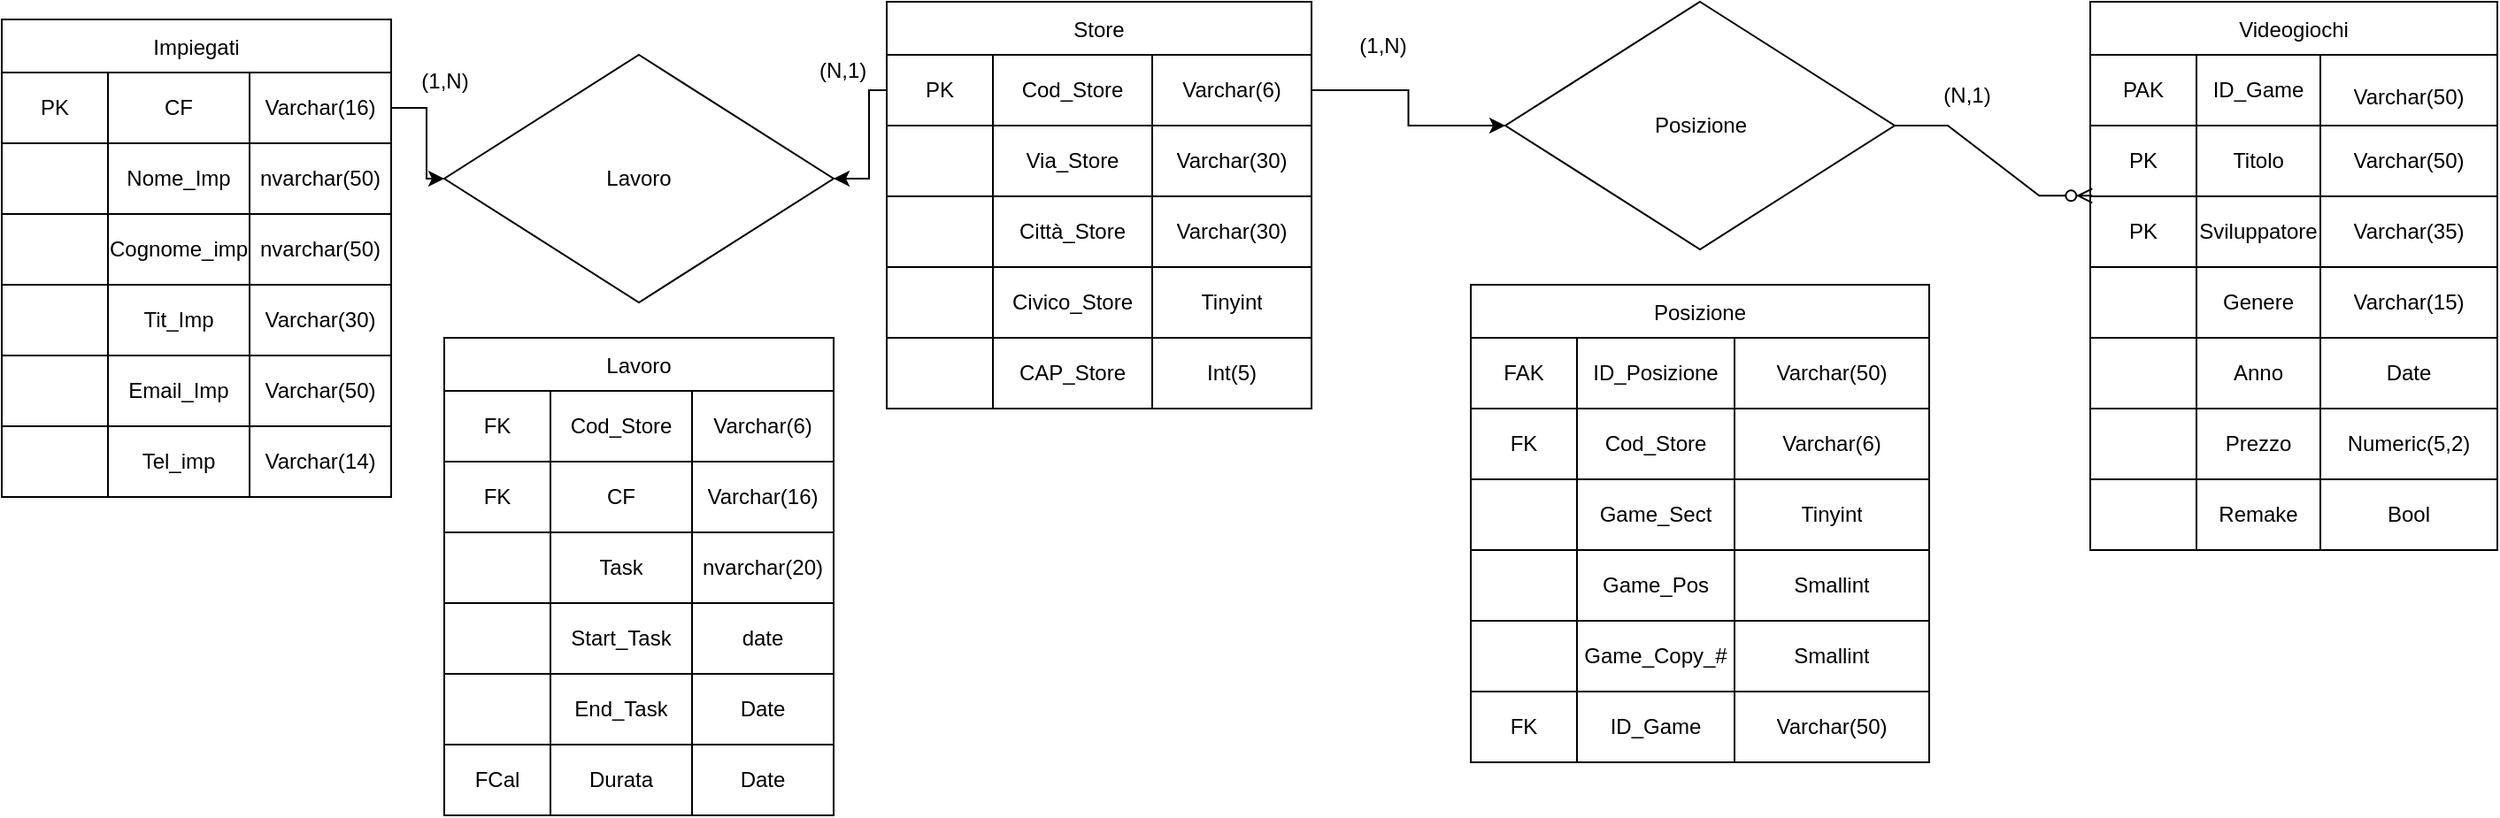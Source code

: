 <mxfile version="22.1.15" type="github">
  <diagram name="Pagina-1" id="nGJoR-emm4NqG27ub1_s">
    <mxGraphModel dx="1500" dy="769" grid="1" gridSize="10" guides="1" tooltips="1" connect="1" arrows="1" fold="1" page="1" pageScale="1" pageWidth="1600" pageHeight="900" math="0" shadow="0">
      <root>
        <mxCell id="0" />
        <mxCell id="1" parent="0" />
        <mxCell id="I-L0qxTmilZIhAA-3Auj-79" value="" style="shape=partialRectangle;html=1;whiteSpace=wrap;connectable=0;strokeColor=#000000;overflow=hidden;fillColor=none;top=0;left=0;bottom=0;right=0;pointerEvents=1;" parent="1" vertex="1">
          <mxGeometry x="260" y="250" width="60" height="40" as="geometry">
            <mxRectangle width="60" height="40" as="alternateBounds" />
          </mxGeometry>
        </mxCell>
        <mxCell id="I-L0qxTmilZIhAA-3Auj-87" value="Posizione" style="shape=table;startSize=30;container=1;collapsible=0;childLayout=tableLayout;" parent="1" vertex="1">
          <mxGeometry x="860" y="200" width="259" height="270" as="geometry" />
        </mxCell>
        <mxCell id="hQz06SnV9UCr1X_kvU_v-60" style="shape=tableRow;horizontal=0;startSize=0;swimlaneHead=0;swimlaneBody=0;strokeColor=inherit;top=0;left=0;bottom=0;right=0;collapsible=0;dropTarget=0;fillColor=none;points=[[0,0.5],[1,0.5]];portConstraint=eastwest;" vertex="1" parent="I-L0qxTmilZIhAA-3Auj-87">
          <mxGeometry y="30" width="259" height="40" as="geometry" />
        </mxCell>
        <mxCell id="hQz06SnV9UCr1X_kvU_v-61" value="FAK" style="shape=partialRectangle;html=1;whiteSpace=wrap;connectable=0;strokeColor=inherit;overflow=hidden;fillColor=none;top=0;left=0;bottom=0;right=0;pointerEvents=1;" vertex="1" parent="hQz06SnV9UCr1X_kvU_v-60">
          <mxGeometry width="60" height="40" as="geometry">
            <mxRectangle width="60" height="40" as="alternateBounds" />
          </mxGeometry>
        </mxCell>
        <mxCell id="hQz06SnV9UCr1X_kvU_v-62" value="ID_Posizione" style="shape=partialRectangle;html=1;whiteSpace=wrap;connectable=0;strokeColor=inherit;overflow=hidden;fillColor=none;top=0;left=0;bottom=0;right=0;pointerEvents=1;" vertex="1" parent="hQz06SnV9UCr1X_kvU_v-60">
          <mxGeometry x="60" width="89" height="40" as="geometry">
            <mxRectangle width="89" height="40" as="alternateBounds" />
          </mxGeometry>
        </mxCell>
        <mxCell id="hQz06SnV9UCr1X_kvU_v-63" value="Varchar(50)" style="shape=partialRectangle;html=1;whiteSpace=wrap;connectable=0;strokeColor=inherit;overflow=hidden;fillColor=none;top=0;left=0;bottom=0;right=0;pointerEvents=1;" vertex="1" parent="hQz06SnV9UCr1X_kvU_v-60">
          <mxGeometry x="149" width="110" height="40" as="geometry">
            <mxRectangle width="110" height="40" as="alternateBounds" />
          </mxGeometry>
        </mxCell>
        <mxCell id="I-L0qxTmilZIhAA-3Auj-88" value="" style="shape=tableRow;horizontal=0;startSize=0;swimlaneHead=0;swimlaneBody=0;strokeColor=inherit;top=0;left=0;bottom=0;right=0;collapsible=0;dropTarget=0;fillColor=none;points=[[0,0.5],[1,0.5]];portConstraint=eastwest;" parent="I-L0qxTmilZIhAA-3Auj-87" vertex="1">
          <mxGeometry y="70" width="259" height="40" as="geometry" />
        </mxCell>
        <mxCell id="I-L0qxTmilZIhAA-3Auj-89" value="FK" style="shape=partialRectangle;html=1;whiteSpace=wrap;connectable=0;strokeColor=inherit;overflow=hidden;fillColor=none;top=0;left=0;bottom=0;right=0;pointerEvents=1;" parent="I-L0qxTmilZIhAA-3Auj-88" vertex="1">
          <mxGeometry width="60" height="40" as="geometry">
            <mxRectangle width="60" height="40" as="alternateBounds" />
          </mxGeometry>
        </mxCell>
        <mxCell id="I-L0qxTmilZIhAA-3Auj-90" value="Cod_Store" style="shape=partialRectangle;html=1;whiteSpace=wrap;connectable=0;strokeColor=inherit;overflow=hidden;fillColor=none;top=0;left=0;bottom=0;right=0;pointerEvents=1;" parent="I-L0qxTmilZIhAA-3Auj-88" vertex="1">
          <mxGeometry x="60" width="89" height="40" as="geometry">
            <mxRectangle width="89" height="40" as="alternateBounds" />
          </mxGeometry>
        </mxCell>
        <mxCell id="I-L0qxTmilZIhAA-3Auj-91" value="Varchar(6)" style="shape=partialRectangle;html=1;whiteSpace=wrap;connectable=0;strokeColor=inherit;overflow=hidden;fillColor=none;top=0;left=0;bottom=0;right=0;pointerEvents=1;" parent="I-L0qxTmilZIhAA-3Auj-88" vertex="1">
          <mxGeometry x="149" width="110" height="40" as="geometry">
            <mxRectangle width="110" height="40" as="alternateBounds" />
          </mxGeometry>
        </mxCell>
        <mxCell id="I-L0qxTmilZIhAA-3Auj-92" value="" style="shape=tableRow;horizontal=0;startSize=0;swimlaneHead=0;swimlaneBody=0;strokeColor=inherit;top=0;left=0;bottom=0;right=0;collapsible=0;dropTarget=0;fillColor=none;points=[[0,0.5],[1,0.5]];portConstraint=eastwest;" parent="I-L0qxTmilZIhAA-3Auj-87" vertex="1">
          <mxGeometry y="110" width="259" height="40" as="geometry" />
        </mxCell>
        <mxCell id="I-L0qxTmilZIhAA-3Auj-93" value="" style="shape=partialRectangle;html=1;whiteSpace=wrap;connectable=0;strokeColor=inherit;overflow=hidden;fillColor=none;top=0;left=0;bottom=0;right=0;pointerEvents=1;" parent="I-L0qxTmilZIhAA-3Auj-92" vertex="1">
          <mxGeometry width="60" height="40" as="geometry">
            <mxRectangle width="60" height="40" as="alternateBounds" />
          </mxGeometry>
        </mxCell>
        <mxCell id="I-L0qxTmilZIhAA-3Auj-94" value="Game_Sect" style="shape=partialRectangle;html=1;whiteSpace=wrap;connectable=0;strokeColor=inherit;overflow=hidden;fillColor=none;top=0;left=0;bottom=0;right=0;pointerEvents=1;" parent="I-L0qxTmilZIhAA-3Auj-92" vertex="1">
          <mxGeometry x="60" width="89" height="40" as="geometry">
            <mxRectangle width="89" height="40" as="alternateBounds" />
          </mxGeometry>
        </mxCell>
        <mxCell id="I-L0qxTmilZIhAA-3Auj-95" value="Tinyint" style="shape=partialRectangle;html=1;whiteSpace=wrap;connectable=0;strokeColor=inherit;overflow=hidden;fillColor=none;top=0;left=0;bottom=0;right=0;pointerEvents=1;" parent="I-L0qxTmilZIhAA-3Auj-92" vertex="1">
          <mxGeometry x="149" width="110" height="40" as="geometry">
            <mxRectangle width="110" height="40" as="alternateBounds" />
          </mxGeometry>
        </mxCell>
        <mxCell id="I-L0qxTmilZIhAA-3Auj-100" value="" style="shape=tableRow;horizontal=0;startSize=0;swimlaneHead=0;swimlaneBody=0;strokeColor=inherit;top=0;left=0;bottom=0;right=0;collapsible=0;dropTarget=0;fillColor=none;points=[[0,0.5],[1,0.5]];portConstraint=eastwest;" parent="I-L0qxTmilZIhAA-3Auj-87" vertex="1">
          <mxGeometry y="150" width="259" height="40" as="geometry" />
        </mxCell>
        <mxCell id="I-L0qxTmilZIhAA-3Auj-101" value="" style="shape=partialRectangle;html=1;whiteSpace=wrap;connectable=0;strokeColor=inherit;overflow=hidden;fillColor=none;top=0;left=0;bottom=0;right=0;pointerEvents=1;" parent="I-L0qxTmilZIhAA-3Auj-100" vertex="1">
          <mxGeometry width="60" height="40" as="geometry">
            <mxRectangle width="60" height="40" as="alternateBounds" />
          </mxGeometry>
        </mxCell>
        <mxCell id="I-L0qxTmilZIhAA-3Auj-102" value="" style="shape=partialRectangle;html=1;whiteSpace=wrap;connectable=0;strokeColor=inherit;overflow=hidden;fillColor=none;top=0;left=0;bottom=0;right=0;pointerEvents=1;" parent="I-L0qxTmilZIhAA-3Auj-100" vertex="1">
          <mxGeometry x="60" width="89" height="40" as="geometry">
            <mxRectangle width="89" height="40" as="alternateBounds" />
          </mxGeometry>
        </mxCell>
        <mxCell id="I-L0qxTmilZIhAA-3Auj-103" value="" style="shape=partialRectangle;html=1;whiteSpace=wrap;connectable=0;strokeColor=inherit;overflow=hidden;fillColor=none;top=0;left=0;bottom=0;right=0;pointerEvents=1;" parent="I-L0qxTmilZIhAA-3Auj-100" vertex="1">
          <mxGeometry x="149" width="110" height="40" as="geometry">
            <mxRectangle width="110" height="40" as="alternateBounds" />
          </mxGeometry>
        </mxCell>
        <mxCell id="I-L0qxTmilZIhAA-3Auj-181" style="shape=tableRow;horizontal=0;startSize=0;swimlaneHead=0;swimlaneBody=0;strokeColor=inherit;top=0;left=0;bottom=0;right=0;collapsible=0;dropTarget=0;fillColor=none;points=[[0,0.5],[1,0.5]];portConstraint=eastwest;" parent="I-L0qxTmilZIhAA-3Auj-87" vertex="1">
          <mxGeometry y="190" width="259" height="40" as="geometry" />
        </mxCell>
        <mxCell id="I-L0qxTmilZIhAA-3Auj-182" style="shape=partialRectangle;html=1;whiteSpace=wrap;connectable=0;strokeColor=inherit;overflow=hidden;fillColor=none;top=0;left=0;bottom=0;right=0;pointerEvents=1;" parent="I-L0qxTmilZIhAA-3Auj-181" vertex="1">
          <mxGeometry width="60" height="40" as="geometry">
            <mxRectangle width="60" height="40" as="alternateBounds" />
          </mxGeometry>
        </mxCell>
        <mxCell id="I-L0qxTmilZIhAA-3Auj-183" style="shape=partialRectangle;html=1;whiteSpace=wrap;connectable=0;strokeColor=inherit;overflow=hidden;fillColor=none;top=0;left=0;bottom=0;right=0;pointerEvents=1;" parent="I-L0qxTmilZIhAA-3Auj-181" vertex="1">
          <mxGeometry x="60" width="89" height="40" as="geometry">
            <mxRectangle width="89" height="40" as="alternateBounds" />
          </mxGeometry>
        </mxCell>
        <mxCell id="I-L0qxTmilZIhAA-3Auj-184" style="shape=partialRectangle;html=1;whiteSpace=wrap;connectable=0;strokeColor=inherit;overflow=hidden;fillColor=none;top=0;left=0;bottom=0;right=0;pointerEvents=1;" parent="I-L0qxTmilZIhAA-3Auj-181" vertex="1">
          <mxGeometry x="149" width="110" height="40" as="geometry">
            <mxRectangle width="110" height="40" as="alternateBounds" />
          </mxGeometry>
        </mxCell>
        <mxCell id="hQz06SnV9UCr1X_kvU_v-64" style="shape=tableRow;horizontal=0;startSize=0;swimlaneHead=0;swimlaneBody=0;strokeColor=inherit;top=0;left=0;bottom=0;right=0;collapsible=0;dropTarget=0;fillColor=none;points=[[0,0.5],[1,0.5]];portConstraint=eastwest;" vertex="1" parent="I-L0qxTmilZIhAA-3Auj-87">
          <mxGeometry y="230" width="259" height="40" as="geometry" />
        </mxCell>
        <mxCell id="hQz06SnV9UCr1X_kvU_v-65" value="FK" style="shape=partialRectangle;html=1;whiteSpace=wrap;connectable=0;strokeColor=inherit;overflow=hidden;fillColor=none;top=0;left=0;bottom=0;right=0;pointerEvents=1;" vertex="1" parent="hQz06SnV9UCr1X_kvU_v-64">
          <mxGeometry width="60" height="40" as="geometry">
            <mxRectangle width="60" height="40" as="alternateBounds" />
          </mxGeometry>
        </mxCell>
        <mxCell id="hQz06SnV9UCr1X_kvU_v-66" value="ID_Game" style="shape=partialRectangle;html=1;whiteSpace=wrap;connectable=0;strokeColor=inherit;overflow=hidden;fillColor=none;top=0;left=0;bottom=0;right=0;pointerEvents=1;" vertex="1" parent="hQz06SnV9UCr1X_kvU_v-64">
          <mxGeometry x="60" width="89" height="40" as="geometry">
            <mxRectangle width="89" height="40" as="alternateBounds" />
          </mxGeometry>
        </mxCell>
        <mxCell id="hQz06SnV9UCr1X_kvU_v-67" value="Varchar(50)" style="shape=partialRectangle;html=1;whiteSpace=wrap;connectable=0;strokeColor=inherit;overflow=hidden;fillColor=none;top=0;left=0;bottom=0;right=0;pointerEvents=1;" vertex="1" parent="hQz06SnV9UCr1X_kvU_v-64">
          <mxGeometry x="149" width="110" height="40" as="geometry">
            <mxRectangle width="110" height="40" as="alternateBounds" />
          </mxGeometry>
        </mxCell>
        <mxCell id="I-L0qxTmilZIhAA-3Auj-176" value="" style="group" parent="1" vertex="1" connectable="0">
          <mxGeometry x="530" y="40" width="240" height="230" as="geometry" />
        </mxCell>
        <mxCell id="I-L0qxTmilZIhAA-3Auj-108" value="Store" style="shape=table;startSize=30;container=1;collapsible=0;childLayout=tableLayout;" parent="I-L0qxTmilZIhAA-3Auj-176" vertex="1">
          <mxGeometry width="240" height="230" as="geometry" />
        </mxCell>
        <mxCell id="I-L0qxTmilZIhAA-3Auj-109" value="" style="shape=tableRow;horizontal=0;startSize=0;swimlaneHead=0;swimlaneBody=0;strokeColor=inherit;top=0;left=0;bottom=0;right=0;collapsible=0;dropTarget=0;fillColor=none;points=[[0,0.5],[1,0.5]];portConstraint=eastwest;" parent="I-L0qxTmilZIhAA-3Auj-108" vertex="1">
          <mxGeometry y="30" width="240" height="40" as="geometry" />
        </mxCell>
        <mxCell id="I-L0qxTmilZIhAA-3Auj-110" value="PK" style="shape=partialRectangle;html=1;whiteSpace=wrap;connectable=0;strokeColor=inherit;overflow=hidden;fillColor=none;top=0;left=0;bottom=0;right=0;pointerEvents=1;" parent="I-L0qxTmilZIhAA-3Auj-109" vertex="1">
          <mxGeometry width="60" height="40" as="geometry">
            <mxRectangle width="60" height="40" as="alternateBounds" />
          </mxGeometry>
        </mxCell>
        <mxCell id="I-L0qxTmilZIhAA-3Auj-111" value="Cod_Store" style="shape=partialRectangle;html=1;whiteSpace=wrap;connectable=0;strokeColor=inherit;overflow=hidden;fillColor=none;top=0;left=0;bottom=0;right=0;pointerEvents=1;" parent="I-L0qxTmilZIhAA-3Auj-109" vertex="1">
          <mxGeometry x="60" width="90" height="40" as="geometry">
            <mxRectangle width="90" height="40" as="alternateBounds" />
          </mxGeometry>
        </mxCell>
        <mxCell id="I-L0qxTmilZIhAA-3Auj-112" value="Varchar(6)" style="shape=partialRectangle;html=1;whiteSpace=wrap;connectable=0;strokeColor=inherit;overflow=hidden;fillColor=none;top=0;left=0;bottom=0;right=0;pointerEvents=1;" parent="I-L0qxTmilZIhAA-3Auj-109" vertex="1">
          <mxGeometry x="150" width="90" height="40" as="geometry">
            <mxRectangle width="90" height="40" as="alternateBounds" />
          </mxGeometry>
        </mxCell>
        <mxCell id="I-L0qxTmilZIhAA-3Auj-113" value="" style="shape=tableRow;horizontal=0;startSize=0;swimlaneHead=0;swimlaneBody=0;strokeColor=inherit;top=0;left=0;bottom=0;right=0;collapsible=0;dropTarget=0;fillColor=none;points=[[0,0.5],[1,0.5]];portConstraint=eastwest;" parent="I-L0qxTmilZIhAA-3Auj-108" vertex="1">
          <mxGeometry y="70" width="240" height="40" as="geometry" />
        </mxCell>
        <mxCell id="I-L0qxTmilZIhAA-3Auj-114" value="" style="shape=partialRectangle;html=1;whiteSpace=wrap;connectable=0;strokeColor=inherit;overflow=hidden;fillColor=none;top=0;left=0;bottom=0;right=0;pointerEvents=1;" parent="I-L0qxTmilZIhAA-3Auj-113" vertex="1">
          <mxGeometry width="60" height="40" as="geometry">
            <mxRectangle width="60" height="40" as="alternateBounds" />
          </mxGeometry>
        </mxCell>
        <mxCell id="I-L0qxTmilZIhAA-3Auj-115" value="Via_Store" style="shape=partialRectangle;html=1;whiteSpace=wrap;connectable=0;strokeColor=inherit;overflow=hidden;fillColor=none;top=0;left=0;bottom=0;right=0;pointerEvents=1;" parent="I-L0qxTmilZIhAA-3Auj-113" vertex="1">
          <mxGeometry x="60" width="90" height="40" as="geometry">
            <mxRectangle width="90" height="40" as="alternateBounds" />
          </mxGeometry>
        </mxCell>
        <mxCell id="I-L0qxTmilZIhAA-3Auj-116" value="Varchar(30)" style="shape=partialRectangle;html=1;whiteSpace=wrap;connectable=0;strokeColor=inherit;overflow=hidden;fillColor=none;top=0;left=0;bottom=0;right=0;pointerEvents=1;" parent="I-L0qxTmilZIhAA-3Auj-113" vertex="1">
          <mxGeometry x="150" width="90" height="40" as="geometry">
            <mxRectangle width="90" height="40" as="alternateBounds" />
          </mxGeometry>
        </mxCell>
        <mxCell id="I-L0qxTmilZIhAA-3Auj-117" value="" style="shape=tableRow;horizontal=0;startSize=0;swimlaneHead=0;swimlaneBody=0;strokeColor=inherit;top=0;left=0;bottom=0;right=0;collapsible=0;dropTarget=0;fillColor=none;points=[[0,0.5],[1,0.5]];portConstraint=eastwest;" parent="I-L0qxTmilZIhAA-3Auj-108" vertex="1">
          <mxGeometry y="110" width="240" height="40" as="geometry" />
        </mxCell>
        <mxCell id="I-L0qxTmilZIhAA-3Auj-118" value="" style="shape=partialRectangle;html=1;whiteSpace=wrap;connectable=0;strokeColor=inherit;overflow=hidden;fillColor=none;top=0;left=0;bottom=0;right=0;pointerEvents=1;" parent="I-L0qxTmilZIhAA-3Auj-117" vertex="1">
          <mxGeometry width="60" height="40" as="geometry">
            <mxRectangle width="60" height="40" as="alternateBounds" />
          </mxGeometry>
        </mxCell>
        <mxCell id="I-L0qxTmilZIhAA-3Auj-119" value="" style="shape=partialRectangle;html=1;whiteSpace=wrap;connectable=0;strokeColor=inherit;overflow=hidden;fillColor=none;top=0;left=0;bottom=0;right=0;pointerEvents=1;" parent="I-L0qxTmilZIhAA-3Auj-117" vertex="1">
          <mxGeometry x="60" width="90" height="40" as="geometry">
            <mxRectangle width="90" height="40" as="alternateBounds" />
          </mxGeometry>
        </mxCell>
        <mxCell id="I-L0qxTmilZIhAA-3Auj-120" value="" style="shape=partialRectangle;html=1;whiteSpace=wrap;connectable=0;strokeColor=inherit;overflow=hidden;fillColor=none;top=0;left=0;bottom=0;right=0;pointerEvents=1;" parent="I-L0qxTmilZIhAA-3Auj-117" vertex="1">
          <mxGeometry x="150" width="90" height="40" as="geometry">
            <mxRectangle width="90" height="40" as="alternateBounds" />
          </mxGeometry>
        </mxCell>
        <mxCell id="I-L0qxTmilZIhAA-3Auj-121" value="" style="shape=tableRow;horizontal=0;startSize=0;swimlaneHead=0;swimlaneBody=0;strokeColor=inherit;top=0;left=0;bottom=0;right=0;collapsible=0;dropTarget=0;fillColor=none;points=[[0,0.5],[1,0.5]];portConstraint=eastwest;" parent="I-L0qxTmilZIhAA-3Auj-108" vertex="1">
          <mxGeometry y="150" width="240" height="40" as="geometry" />
        </mxCell>
        <mxCell id="I-L0qxTmilZIhAA-3Auj-122" value="" style="shape=partialRectangle;html=1;whiteSpace=wrap;connectable=0;strokeColor=inherit;overflow=hidden;fillColor=none;top=0;left=0;bottom=0;right=0;pointerEvents=1;" parent="I-L0qxTmilZIhAA-3Auj-121" vertex="1">
          <mxGeometry width="60" height="40" as="geometry">
            <mxRectangle width="60" height="40" as="alternateBounds" />
          </mxGeometry>
        </mxCell>
        <mxCell id="I-L0qxTmilZIhAA-3Auj-123" value="Civico_Store" style="shape=partialRectangle;html=1;whiteSpace=wrap;connectable=0;strokeColor=inherit;overflow=hidden;fillColor=none;top=0;left=0;bottom=0;right=0;pointerEvents=1;" parent="I-L0qxTmilZIhAA-3Auj-121" vertex="1">
          <mxGeometry x="60" width="90" height="40" as="geometry">
            <mxRectangle width="90" height="40" as="alternateBounds" />
          </mxGeometry>
        </mxCell>
        <mxCell id="I-L0qxTmilZIhAA-3Auj-124" value="Tinyint" style="shape=partialRectangle;html=1;whiteSpace=wrap;connectable=0;strokeColor=inherit;overflow=hidden;fillColor=none;top=0;left=0;bottom=0;right=0;pointerEvents=1;" parent="I-L0qxTmilZIhAA-3Auj-121" vertex="1">
          <mxGeometry x="150" width="90" height="40" as="geometry">
            <mxRectangle width="90" height="40" as="alternateBounds" />
          </mxGeometry>
        </mxCell>
        <mxCell id="I-L0qxTmilZIhAA-3Auj-125" value="" style="shape=tableRow;horizontal=0;startSize=0;swimlaneHead=0;swimlaneBody=0;strokeColor=inherit;top=0;left=0;bottom=0;right=0;collapsible=0;dropTarget=0;fillColor=none;points=[[0,0.5],[1,0.5]];portConstraint=eastwest;" parent="I-L0qxTmilZIhAA-3Auj-108" vertex="1">
          <mxGeometry y="190" width="240" height="40" as="geometry" />
        </mxCell>
        <mxCell id="I-L0qxTmilZIhAA-3Auj-126" value="" style="shape=partialRectangle;html=1;whiteSpace=wrap;connectable=0;strokeColor=inherit;overflow=hidden;fillColor=none;top=0;left=0;bottom=0;right=0;pointerEvents=1;" parent="I-L0qxTmilZIhAA-3Auj-125" vertex="1">
          <mxGeometry width="60" height="40" as="geometry">
            <mxRectangle width="60" height="40" as="alternateBounds" />
          </mxGeometry>
        </mxCell>
        <mxCell id="I-L0qxTmilZIhAA-3Auj-127" value="" style="shape=partialRectangle;html=1;whiteSpace=wrap;connectable=0;strokeColor=inherit;overflow=hidden;fillColor=none;top=0;left=0;bottom=0;right=0;pointerEvents=1;" parent="I-L0qxTmilZIhAA-3Auj-125" vertex="1">
          <mxGeometry x="60" width="90" height="40" as="geometry">
            <mxRectangle width="90" height="40" as="alternateBounds" />
          </mxGeometry>
        </mxCell>
        <mxCell id="I-L0qxTmilZIhAA-3Auj-128" value="Int(5)" style="shape=partialRectangle;html=1;whiteSpace=wrap;connectable=0;strokeColor=inherit;overflow=hidden;fillColor=none;top=0;left=0;bottom=0;right=0;pointerEvents=1;" parent="I-L0qxTmilZIhAA-3Auj-125" vertex="1">
          <mxGeometry x="150" width="90" height="40" as="geometry">
            <mxRectangle width="90" height="40" as="alternateBounds" />
          </mxGeometry>
        </mxCell>
        <mxCell id="I-L0qxTmilZIhAA-3Auj-172" value="CAP_Store" style="shape=partialRectangle;html=1;whiteSpace=wrap;connectable=0;strokeColor=inherit;overflow=hidden;fillColor=none;top=0;left=0;bottom=0;right=0;pointerEvents=1;" parent="I-L0qxTmilZIhAA-3Auj-176" vertex="1">
          <mxGeometry x="60" y="190" width="90" height="40" as="geometry">
            <mxRectangle width="60" height="40" as="alternateBounds" />
          </mxGeometry>
        </mxCell>
        <mxCell id="I-L0qxTmilZIhAA-3Auj-173" value="Città_Store" style="shape=partialRectangle;html=1;whiteSpace=wrap;connectable=0;strokeColor=inherit;overflow=hidden;fillColor=none;top=0;left=0;bottom=0;right=0;pointerEvents=1;" parent="I-L0qxTmilZIhAA-3Auj-176" vertex="1">
          <mxGeometry x="60" y="110" width="90" height="40" as="geometry">
            <mxRectangle width="60" height="40" as="alternateBounds" />
          </mxGeometry>
        </mxCell>
        <mxCell id="I-L0qxTmilZIhAA-3Auj-175" value="Varchar(30)" style="shape=partialRectangle;html=1;whiteSpace=wrap;connectable=0;strokeColor=inherit;overflow=hidden;fillColor=none;top=0;left=0;bottom=0;right=0;pointerEvents=1;" parent="I-L0qxTmilZIhAA-3Auj-176" vertex="1">
          <mxGeometry x="150" y="110" width="90" height="40" as="geometry">
            <mxRectangle width="90" height="40" as="alternateBounds" />
          </mxGeometry>
        </mxCell>
        <mxCell id="I-L0qxTmilZIhAA-3Auj-177" value="" style="group" parent="1" vertex="1" connectable="0">
          <mxGeometry x="1210" y="40" width="230" height="270" as="geometry" />
        </mxCell>
        <mxCell id="I-L0qxTmilZIhAA-3Auj-58" value="Videogiochi" style="shape=table;startSize=30;container=1;collapsible=0;childLayout=tableLayout;" parent="I-L0qxTmilZIhAA-3Auj-177" vertex="1">
          <mxGeometry width="230" height="310" as="geometry" />
        </mxCell>
        <mxCell id="hQz06SnV9UCr1X_kvU_v-72" style="shape=tableRow;horizontal=0;startSize=0;swimlaneHead=0;swimlaneBody=0;strokeColor=inherit;top=0;left=0;bottom=0;right=0;collapsible=0;dropTarget=0;fillColor=none;points=[[0,0.5],[1,0.5]];portConstraint=eastwest;" vertex="1" parent="I-L0qxTmilZIhAA-3Auj-58">
          <mxGeometry y="30" width="230" height="40" as="geometry" />
        </mxCell>
        <mxCell id="hQz06SnV9UCr1X_kvU_v-73" value="PAK" style="shape=partialRectangle;html=1;whiteSpace=wrap;connectable=0;strokeColor=inherit;overflow=hidden;fillColor=none;top=0;left=0;bottom=0;right=0;pointerEvents=1;" vertex="1" parent="hQz06SnV9UCr1X_kvU_v-72">
          <mxGeometry width="60" height="40" as="geometry">
            <mxRectangle width="60" height="40" as="alternateBounds" />
          </mxGeometry>
        </mxCell>
        <mxCell id="hQz06SnV9UCr1X_kvU_v-74" value="ID_Game" style="shape=partialRectangle;html=1;whiteSpace=wrap;connectable=0;strokeColor=inherit;overflow=hidden;fillColor=none;top=0;left=0;bottom=0;right=0;pointerEvents=1;" vertex="1" parent="hQz06SnV9UCr1X_kvU_v-72">
          <mxGeometry x="60" width="70" height="40" as="geometry">
            <mxRectangle width="70" height="40" as="alternateBounds" />
          </mxGeometry>
        </mxCell>
        <mxCell id="hQz06SnV9UCr1X_kvU_v-75" value="&#xa;Varchar(50)&#xa;&#xa;" style="shape=partialRectangle;html=1;whiteSpace=wrap;connectable=0;strokeColor=inherit;overflow=hidden;fillColor=none;top=0;left=0;bottom=0;right=0;pointerEvents=1;" vertex="1" parent="hQz06SnV9UCr1X_kvU_v-72">
          <mxGeometry x="130" width="100" height="40" as="geometry">
            <mxRectangle width="100" height="40" as="alternateBounds" />
          </mxGeometry>
        </mxCell>
        <mxCell id="I-L0qxTmilZIhAA-3Auj-59" value="" style="shape=tableRow;horizontal=0;startSize=0;swimlaneHead=0;swimlaneBody=0;strokeColor=inherit;top=0;left=0;bottom=0;right=0;collapsible=0;dropTarget=0;fillColor=none;points=[[0,0.5],[1,0.5]];portConstraint=eastwest;" parent="I-L0qxTmilZIhAA-3Auj-58" vertex="1">
          <mxGeometry y="70" width="230" height="40" as="geometry" />
        </mxCell>
        <mxCell id="I-L0qxTmilZIhAA-3Auj-60" value="PK" style="shape=partialRectangle;html=1;whiteSpace=wrap;connectable=0;strokeColor=inherit;overflow=hidden;fillColor=none;top=0;left=0;bottom=0;right=0;pointerEvents=1;" parent="I-L0qxTmilZIhAA-3Auj-59" vertex="1">
          <mxGeometry width="60" height="40" as="geometry">
            <mxRectangle width="60" height="40" as="alternateBounds" />
          </mxGeometry>
        </mxCell>
        <mxCell id="I-L0qxTmilZIhAA-3Auj-61" value="Titolo" style="shape=partialRectangle;html=1;whiteSpace=wrap;connectable=0;strokeColor=inherit;overflow=hidden;fillColor=none;top=0;left=0;bottom=0;right=0;pointerEvents=1;" parent="I-L0qxTmilZIhAA-3Auj-59" vertex="1">
          <mxGeometry x="60" width="70" height="40" as="geometry">
            <mxRectangle width="70" height="40" as="alternateBounds" />
          </mxGeometry>
        </mxCell>
        <mxCell id="I-L0qxTmilZIhAA-3Auj-62" value="Varchar(50)" style="shape=partialRectangle;html=1;whiteSpace=wrap;connectable=0;strokeColor=inherit;overflow=hidden;fillColor=none;top=0;left=0;bottom=0;right=0;pointerEvents=1;" parent="I-L0qxTmilZIhAA-3Auj-59" vertex="1">
          <mxGeometry x="130" width="100" height="40" as="geometry">
            <mxRectangle width="100" height="40" as="alternateBounds" />
          </mxGeometry>
        </mxCell>
        <mxCell id="I-L0qxTmilZIhAA-3Auj-63" value="" style="shape=tableRow;horizontal=0;startSize=0;swimlaneHead=0;swimlaneBody=0;strokeColor=inherit;top=0;left=0;bottom=0;right=0;collapsible=0;dropTarget=0;fillColor=none;points=[[0,0.5],[1,0.5]];portConstraint=eastwest;" parent="I-L0qxTmilZIhAA-3Auj-58" vertex="1">
          <mxGeometry y="110" width="230" height="40" as="geometry" />
        </mxCell>
        <mxCell id="I-L0qxTmilZIhAA-3Auj-64" value="PK" style="shape=partialRectangle;html=1;whiteSpace=wrap;connectable=0;strokeColor=inherit;overflow=hidden;fillColor=none;top=0;left=0;bottom=0;right=0;pointerEvents=1;" parent="I-L0qxTmilZIhAA-3Auj-63" vertex="1">
          <mxGeometry width="60" height="40" as="geometry">
            <mxRectangle width="60" height="40" as="alternateBounds" />
          </mxGeometry>
        </mxCell>
        <mxCell id="I-L0qxTmilZIhAA-3Auj-65" value="Sviluppatore" style="shape=partialRectangle;html=1;whiteSpace=wrap;connectable=0;strokeColor=inherit;overflow=hidden;fillColor=none;top=0;left=0;bottom=0;right=0;pointerEvents=1;" parent="I-L0qxTmilZIhAA-3Auj-63" vertex="1">
          <mxGeometry x="60" width="70" height="40" as="geometry">
            <mxRectangle width="70" height="40" as="alternateBounds" />
          </mxGeometry>
        </mxCell>
        <mxCell id="I-L0qxTmilZIhAA-3Auj-66" value="Varchar(35)" style="shape=partialRectangle;html=1;whiteSpace=wrap;connectable=0;strokeColor=inherit;overflow=hidden;fillColor=none;top=0;left=0;bottom=0;right=0;pointerEvents=1;" parent="I-L0qxTmilZIhAA-3Auj-63" vertex="1">
          <mxGeometry x="130" width="100" height="40" as="geometry">
            <mxRectangle width="100" height="40" as="alternateBounds" />
          </mxGeometry>
        </mxCell>
        <mxCell id="I-L0qxTmilZIhAA-3Auj-67" value="" style="shape=tableRow;horizontal=0;startSize=0;swimlaneHead=0;swimlaneBody=0;strokeColor=inherit;top=0;left=0;bottom=0;right=0;collapsible=0;dropTarget=0;fillColor=none;points=[[0,0.5],[1,0.5]];portConstraint=eastwest;" parent="I-L0qxTmilZIhAA-3Auj-58" vertex="1">
          <mxGeometry y="150" width="230" height="40" as="geometry" />
        </mxCell>
        <mxCell id="I-L0qxTmilZIhAA-3Auj-68" value="" style="shape=partialRectangle;html=1;whiteSpace=wrap;connectable=0;strokeColor=inherit;overflow=hidden;fillColor=none;top=0;left=0;bottom=0;right=0;pointerEvents=1;" parent="I-L0qxTmilZIhAA-3Auj-67" vertex="1">
          <mxGeometry width="60" height="40" as="geometry">
            <mxRectangle width="60" height="40" as="alternateBounds" />
          </mxGeometry>
        </mxCell>
        <mxCell id="I-L0qxTmilZIhAA-3Auj-69" value="Genere" style="shape=partialRectangle;html=1;whiteSpace=wrap;connectable=0;strokeColor=inherit;overflow=hidden;fillColor=none;top=0;left=0;bottom=0;right=0;pointerEvents=1;" parent="I-L0qxTmilZIhAA-3Auj-67" vertex="1">
          <mxGeometry x="60" width="70" height="40" as="geometry">
            <mxRectangle width="70" height="40" as="alternateBounds" />
          </mxGeometry>
        </mxCell>
        <mxCell id="I-L0qxTmilZIhAA-3Auj-70" value="Varchar(15)" style="shape=partialRectangle;html=1;whiteSpace=wrap;connectable=0;strokeColor=inherit;overflow=hidden;fillColor=none;top=0;left=0;bottom=0;right=0;pointerEvents=1;" parent="I-L0qxTmilZIhAA-3Auj-67" vertex="1">
          <mxGeometry x="130" width="100" height="40" as="geometry">
            <mxRectangle width="100" height="40" as="alternateBounds" />
          </mxGeometry>
        </mxCell>
        <mxCell id="I-L0qxTmilZIhAA-3Auj-71" value="" style="shape=tableRow;horizontal=0;startSize=0;swimlaneHead=0;swimlaneBody=0;strokeColor=inherit;top=0;left=0;bottom=0;right=0;collapsible=0;dropTarget=0;fillColor=none;points=[[0,0.5],[1,0.5]];portConstraint=eastwest;" parent="I-L0qxTmilZIhAA-3Auj-58" vertex="1">
          <mxGeometry y="190" width="230" height="40" as="geometry" />
        </mxCell>
        <mxCell id="I-L0qxTmilZIhAA-3Auj-72" value="" style="shape=partialRectangle;html=1;whiteSpace=wrap;connectable=0;strokeColor=inherit;overflow=hidden;fillColor=none;top=0;left=0;bottom=0;right=0;pointerEvents=1;" parent="I-L0qxTmilZIhAA-3Auj-71" vertex="1">
          <mxGeometry width="60" height="40" as="geometry">
            <mxRectangle width="60" height="40" as="alternateBounds" />
          </mxGeometry>
        </mxCell>
        <mxCell id="I-L0qxTmilZIhAA-3Auj-73" value="Anno" style="shape=partialRectangle;html=1;whiteSpace=wrap;connectable=0;strokeColor=inherit;overflow=hidden;fillColor=none;top=0;left=0;bottom=0;right=0;pointerEvents=1;" parent="I-L0qxTmilZIhAA-3Auj-71" vertex="1">
          <mxGeometry x="60" width="70" height="40" as="geometry">
            <mxRectangle width="70" height="40" as="alternateBounds" />
          </mxGeometry>
        </mxCell>
        <mxCell id="I-L0qxTmilZIhAA-3Auj-74" value="Date" style="shape=partialRectangle;html=1;whiteSpace=wrap;connectable=0;strokeColor=inherit;overflow=hidden;fillColor=none;top=0;left=0;bottom=0;right=0;pointerEvents=1;" parent="I-L0qxTmilZIhAA-3Auj-71" vertex="1">
          <mxGeometry x="130" width="100" height="40" as="geometry">
            <mxRectangle width="100" height="40" as="alternateBounds" />
          </mxGeometry>
        </mxCell>
        <mxCell id="I-L0qxTmilZIhAA-3Auj-75" value="" style="shape=tableRow;horizontal=0;startSize=0;swimlaneHead=0;swimlaneBody=0;strokeColor=inherit;top=0;left=0;bottom=0;right=0;collapsible=0;dropTarget=0;fillColor=none;points=[[0,0.5],[1,0.5]];portConstraint=eastwest;" parent="I-L0qxTmilZIhAA-3Auj-58" vertex="1">
          <mxGeometry y="230" width="230" height="40" as="geometry" />
        </mxCell>
        <mxCell id="I-L0qxTmilZIhAA-3Auj-76" value="" style="shape=partialRectangle;html=1;whiteSpace=wrap;connectable=0;strokeColor=inherit;overflow=hidden;fillColor=none;top=0;left=0;bottom=0;right=0;pointerEvents=1;" parent="I-L0qxTmilZIhAA-3Auj-75" vertex="1">
          <mxGeometry width="60" height="40" as="geometry">
            <mxRectangle width="60" height="40" as="alternateBounds" />
          </mxGeometry>
        </mxCell>
        <mxCell id="I-L0qxTmilZIhAA-3Auj-77" value="Prezzo" style="shape=partialRectangle;html=1;whiteSpace=wrap;connectable=0;strokeColor=inherit;overflow=hidden;fillColor=none;top=0;left=0;bottom=0;right=0;pointerEvents=1;" parent="I-L0qxTmilZIhAA-3Auj-75" vertex="1">
          <mxGeometry x="60" width="70" height="40" as="geometry">
            <mxRectangle width="70" height="40" as="alternateBounds" />
          </mxGeometry>
        </mxCell>
        <mxCell id="I-L0qxTmilZIhAA-3Auj-78" value="Numeric(5,2)" style="shape=partialRectangle;html=1;whiteSpace=wrap;connectable=0;strokeColor=inherit;overflow=hidden;fillColor=none;top=0;left=0;bottom=0;right=0;pointerEvents=1;" parent="I-L0qxTmilZIhAA-3Auj-75" vertex="1">
          <mxGeometry x="130" width="100" height="40" as="geometry">
            <mxRectangle width="100" height="40" as="alternateBounds" />
          </mxGeometry>
        </mxCell>
        <mxCell id="I-L0qxTmilZIhAA-3Auj-83" style="shape=tableRow;horizontal=0;startSize=0;swimlaneHead=0;swimlaneBody=0;strokeColor=inherit;top=0;left=0;bottom=0;right=0;collapsible=0;dropTarget=0;fillColor=none;points=[[0,0.5],[1,0.5]];portConstraint=eastwest;" parent="I-L0qxTmilZIhAA-3Auj-58" vertex="1">
          <mxGeometry y="270" width="230" height="40" as="geometry" />
        </mxCell>
        <mxCell id="I-L0qxTmilZIhAA-3Auj-84" style="shape=partialRectangle;html=1;whiteSpace=wrap;connectable=0;strokeColor=inherit;overflow=hidden;fillColor=none;top=0;left=0;bottom=0;right=0;pointerEvents=1;" parent="I-L0qxTmilZIhAA-3Auj-83" vertex="1">
          <mxGeometry width="60" height="40" as="geometry">
            <mxRectangle width="60" height="40" as="alternateBounds" />
          </mxGeometry>
        </mxCell>
        <mxCell id="I-L0qxTmilZIhAA-3Auj-85" style="shape=partialRectangle;html=1;whiteSpace=wrap;connectable=0;strokeColor=inherit;overflow=hidden;fillColor=none;top=0;left=0;bottom=0;right=0;pointerEvents=1;" parent="I-L0qxTmilZIhAA-3Auj-83" vertex="1">
          <mxGeometry x="60" width="70" height="40" as="geometry">
            <mxRectangle width="70" height="40" as="alternateBounds" />
          </mxGeometry>
        </mxCell>
        <mxCell id="I-L0qxTmilZIhAA-3Auj-86" style="shape=partialRectangle;html=1;whiteSpace=wrap;connectable=0;strokeColor=inherit;overflow=hidden;fillColor=none;top=0;left=0;bottom=0;right=0;pointerEvents=1;" parent="I-L0qxTmilZIhAA-3Auj-83" vertex="1">
          <mxGeometry x="130" width="100" height="40" as="geometry">
            <mxRectangle width="100" height="40" as="alternateBounds" />
          </mxGeometry>
        </mxCell>
        <mxCell id="I-L0qxTmilZIhAA-3Auj-178" value="" style="group" parent="1" vertex="1" connectable="0">
          <mxGeometry x="30" y="50" width="220" height="270" as="geometry" />
        </mxCell>
        <mxCell id="I-L0qxTmilZIhAA-3Auj-37" value="Impiegati" style="shape=table;startSize=30;container=1;collapsible=0;childLayout=tableLayout;" parent="I-L0qxTmilZIhAA-3Auj-178" vertex="1">
          <mxGeometry width="220" height="270" as="geometry" />
        </mxCell>
        <mxCell id="I-L0qxTmilZIhAA-3Auj-38" value="" style="shape=tableRow;horizontal=0;startSize=0;swimlaneHead=0;swimlaneBody=0;strokeColor=inherit;top=0;left=0;bottom=0;right=0;collapsible=0;dropTarget=0;fillColor=none;points=[[0,0.5],[1,0.5]];portConstraint=eastwest;" parent="I-L0qxTmilZIhAA-3Auj-37" vertex="1">
          <mxGeometry y="30" width="220" height="40" as="geometry" />
        </mxCell>
        <mxCell id="I-L0qxTmilZIhAA-3Auj-39" value="PK" style="shape=partialRectangle;html=1;whiteSpace=wrap;connectable=0;strokeColor=inherit;overflow=hidden;fillColor=none;top=0;left=0;bottom=0;right=0;pointerEvents=1;" parent="I-L0qxTmilZIhAA-3Auj-38" vertex="1">
          <mxGeometry width="60" height="40" as="geometry">
            <mxRectangle width="60" height="40" as="alternateBounds" />
          </mxGeometry>
        </mxCell>
        <mxCell id="I-L0qxTmilZIhAA-3Auj-40" value="CF" style="shape=partialRectangle;html=1;whiteSpace=wrap;connectable=0;strokeColor=inherit;overflow=hidden;fillColor=none;top=0;left=0;bottom=0;right=0;pointerEvents=1;" parent="I-L0qxTmilZIhAA-3Auj-38" vertex="1">
          <mxGeometry x="60" width="80" height="40" as="geometry">
            <mxRectangle width="80" height="40" as="alternateBounds" />
          </mxGeometry>
        </mxCell>
        <mxCell id="I-L0qxTmilZIhAA-3Auj-41" value="Varchar(16)" style="shape=partialRectangle;html=1;whiteSpace=wrap;connectable=0;strokeColor=inherit;overflow=hidden;fillColor=none;top=0;left=0;bottom=0;right=0;pointerEvents=1;" parent="I-L0qxTmilZIhAA-3Auj-38" vertex="1">
          <mxGeometry x="140" width="80" height="40" as="geometry">
            <mxRectangle width="80" height="40" as="alternateBounds" />
          </mxGeometry>
        </mxCell>
        <mxCell id="I-L0qxTmilZIhAA-3Auj-42" value="" style="shape=tableRow;horizontal=0;startSize=0;swimlaneHead=0;swimlaneBody=0;strokeColor=inherit;top=0;left=0;bottom=0;right=0;collapsible=0;dropTarget=0;fillColor=none;points=[[0,0.5],[1,0.5]];portConstraint=eastwest;" parent="I-L0qxTmilZIhAA-3Auj-37" vertex="1">
          <mxGeometry y="70" width="220" height="40" as="geometry" />
        </mxCell>
        <mxCell id="I-L0qxTmilZIhAA-3Auj-43" value="" style="shape=partialRectangle;html=1;whiteSpace=wrap;connectable=0;strokeColor=inherit;overflow=hidden;fillColor=none;top=0;left=0;bottom=0;right=0;pointerEvents=1;" parent="I-L0qxTmilZIhAA-3Auj-42" vertex="1">
          <mxGeometry width="60" height="40" as="geometry">
            <mxRectangle width="60" height="40" as="alternateBounds" />
          </mxGeometry>
        </mxCell>
        <mxCell id="I-L0qxTmilZIhAA-3Auj-44" value="Nome_Imp" style="shape=partialRectangle;html=1;whiteSpace=wrap;connectable=0;strokeColor=inherit;overflow=hidden;fillColor=none;top=0;left=0;bottom=0;right=0;pointerEvents=1;" parent="I-L0qxTmilZIhAA-3Auj-42" vertex="1">
          <mxGeometry x="60" width="80" height="40" as="geometry">
            <mxRectangle width="80" height="40" as="alternateBounds" />
          </mxGeometry>
        </mxCell>
        <mxCell id="I-L0qxTmilZIhAA-3Auj-45" value="nvarchar(50)" style="shape=partialRectangle;html=1;whiteSpace=wrap;connectable=0;strokeColor=inherit;overflow=hidden;fillColor=none;top=0;left=0;bottom=0;right=0;pointerEvents=1;" parent="I-L0qxTmilZIhAA-3Auj-42" vertex="1">
          <mxGeometry x="140" width="80" height="40" as="geometry">
            <mxRectangle width="80" height="40" as="alternateBounds" />
          </mxGeometry>
        </mxCell>
        <mxCell id="I-L0qxTmilZIhAA-3Auj-46" value="" style="shape=tableRow;horizontal=0;startSize=0;swimlaneHead=0;swimlaneBody=0;strokeColor=inherit;top=0;left=0;bottom=0;right=0;collapsible=0;dropTarget=0;fillColor=none;points=[[0,0.5],[1,0.5]];portConstraint=eastwest;" parent="I-L0qxTmilZIhAA-3Auj-37" vertex="1">
          <mxGeometry y="110" width="220" height="40" as="geometry" />
        </mxCell>
        <mxCell id="I-L0qxTmilZIhAA-3Auj-47" value="" style="shape=partialRectangle;html=1;whiteSpace=wrap;connectable=0;strokeColor=inherit;overflow=hidden;fillColor=none;top=0;left=0;bottom=0;right=0;pointerEvents=1;" parent="I-L0qxTmilZIhAA-3Auj-46" vertex="1">
          <mxGeometry width="60" height="40" as="geometry">
            <mxRectangle width="60" height="40" as="alternateBounds" />
          </mxGeometry>
        </mxCell>
        <mxCell id="I-L0qxTmilZIhAA-3Auj-48" value="Cognome_imp" style="shape=partialRectangle;html=1;whiteSpace=wrap;connectable=0;strokeColor=inherit;overflow=hidden;fillColor=none;top=0;left=0;bottom=0;right=0;pointerEvents=1;" parent="I-L0qxTmilZIhAA-3Auj-46" vertex="1">
          <mxGeometry x="60" width="80" height="40" as="geometry">
            <mxRectangle width="80" height="40" as="alternateBounds" />
          </mxGeometry>
        </mxCell>
        <mxCell id="I-L0qxTmilZIhAA-3Auj-49" value="nvarchar(50)" style="shape=partialRectangle;html=1;whiteSpace=wrap;connectable=0;strokeColor=inherit;overflow=hidden;fillColor=none;top=0;left=0;bottom=0;right=0;pointerEvents=1;" parent="I-L0qxTmilZIhAA-3Auj-46" vertex="1">
          <mxGeometry x="140" width="80" height="40" as="geometry">
            <mxRectangle width="80" height="40" as="alternateBounds" />
          </mxGeometry>
        </mxCell>
        <mxCell id="I-L0qxTmilZIhAA-3Auj-50" value="" style="shape=tableRow;horizontal=0;startSize=0;swimlaneHead=0;swimlaneBody=0;strokeColor=inherit;top=0;left=0;bottom=0;right=0;collapsible=0;dropTarget=0;fillColor=none;points=[[0,0.5],[1,0.5]];portConstraint=eastwest;" parent="I-L0qxTmilZIhAA-3Auj-37" vertex="1">
          <mxGeometry y="150" width="220" height="40" as="geometry" />
        </mxCell>
        <mxCell id="I-L0qxTmilZIhAA-3Auj-51" value="" style="shape=partialRectangle;html=1;whiteSpace=wrap;connectable=0;strokeColor=inherit;overflow=hidden;fillColor=none;top=0;left=0;bottom=0;right=0;pointerEvents=1;" parent="I-L0qxTmilZIhAA-3Auj-50" vertex="1">
          <mxGeometry width="60" height="40" as="geometry">
            <mxRectangle width="60" height="40" as="alternateBounds" />
          </mxGeometry>
        </mxCell>
        <mxCell id="I-L0qxTmilZIhAA-3Auj-52" value="" style="shape=partialRectangle;html=1;whiteSpace=wrap;connectable=0;strokeColor=inherit;overflow=hidden;fillColor=none;top=0;left=0;bottom=0;right=0;pointerEvents=1;" parent="I-L0qxTmilZIhAA-3Auj-50" vertex="1">
          <mxGeometry x="60" width="80" height="40" as="geometry">
            <mxRectangle width="80" height="40" as="alternateBounds" />
          </mxGeometry>
        </mxCell>
        <mxCell id="I-L0qxTmilZIhAA-3Auj-53" value="" style="shape=partialRectangle;html=1;whiteSpace=wrap;connectable=0;strokeColor=inherit;overflow=hidden;fillColor=none;top=0;left=0;bottom=0;right=0;pointerEvents=1;" parent="I-L0qxTmilZIhAA-3Auj-50" vertex="1">
          <mxGeometry x="140" width="80" height="40" as="geometry">
            <mxRectangle width="80" height="40" as="alternateBounds" />
          </mxGeometry>
        </mxCell>
        <mxCell id="I-L0qxTmilZIhAA-3Auj-54" value="" style="shape=tableRow;horizontal=0;startSize=0;swimlaneHead=0;swimlaneBody=0;strokeColor=inherit;top=0;left=0;bottom=0;right=0;collapsible=0;dropTarget=0;fillColor=none;points=[[0,0.5],[1,0.5]];portConstraint=eastwest;" parent="I-L0qxTmilZIhAA-3Auj-37" vertex="1">
          <mxGeometry y="190" width="220" height="40" as="geometry" />
        </mxCell>
        <mxCell id="I-L0qxTmilZIhAA-3Auj-55" value="" style="shape=partialRectangle;html=1;whiteSpace=wrap;connectable=0;strokeColor=inherit;overflow=hidden;fillColor=none;top=0;left=0;bottom=0;right=0;pointerEvents=1;" parent="I-L0qxTmilZIhAA-3Auj-54" vertex="1">
          <mxGeometry width="60" height="40" as="geometry">
            <mxRectangle width="60" height="40" as="alternateBounds" />
          </mxGeometry>
        </mxCell>
        <mxCell id="I-L0qxTmilZIhAA-3Auj-56" value="" style="shape=partialRectangle;html=1;whiteSpace=wrap;connectable=0;strokeColor=inherit;overflow=hidden;fillColor=none;top=0;left=0;bottom=0;right=0;pointerEvents=1;" parent="I-L0qxTmilZIhAA-3Auj-54" vertex="1">
          <mxGeometry x="60" width="80" height="40" as="geometry">
            <mxRectangle width="80" height="40" as="alternateBounds" />
          </mxGeometry>
        </mxCell>
        <mxCell id="I-L0qxTmilZIhAA-3Auj-57" value="" style="shape=partialRectangle;html=1;whiteSpace=wrap;connectable=0;strokeColor=inherit;overflow=hidden;fillColor=none;top=0;left=0;bottom=0;right=0;pointerEvents=1;" parent="I-L0qxTmilZIhAA-3Auj-54" vertex="1">
          <mxGeometry x="140" width="80" height="40" as="geometry">
            <mxRectangle width="80" height="40" as="alternateBounds" />
          </mxGeometry>
        </mxCell>
        <mxCell id="I-L0qxTmilZIhAA-3Auj-129" style="shape=tableRow;horizontal=0;startSize=0;swimlaneHead=0;swimlaneBody=0;strokeColor=inherit;top=0;left=0;bottom=0;right=0;collapsible=0;dropTarget=0;fillColor=none;points=[[0,0.5],[1,0.5]];portConstraint=eastwest;" parent="I-L0qxTmilZIhAA-3Auj-37" vertex="1">
          <mxGeometry y="230" width="220" height="40" as="geometry" />
        </mxCell>
        <mxCell id="I-L0qxTmilZIhAA-3Auj-130" style="shape=partialRectangle;html=1;whiteSpace=wrap;connectable=0;strokeColor=inherit;overflow=hidden;fillColor=none;top=0;left=0;bottom=0;right=0;pointerEvents=1;" parent="I-L0qxTmilZIhAA-3Auj-129" vertex="1">
          <mxGeometry width="60" height="40" as="geometry">
            <mxRectangle width="60" height="40" as="alternateBounds" />
          </mxGeometry>
        </mxCell>
        <mxCell id="I-L0qxTmilZIhAA-3Auj-131" style="shape=partialRectangle;html=1;whiteSpace=wrap;connectable=0;strokeColor=inherit;overflow=hidden;fillColor=none;top=0;left=0;bottom=0;right=0;pointerEvents=1;" parent="I-L0qxTmilZIhAA-3Auj-129" vertex="1">
          <mxGeometry x="60" width="80" height="40" as="geometry">
            <mxRectangle width="80" height="40" as="alternateBounds" />
          </mxGeometry>
        </mxCell>
        <mxCell id="I-L0qxTmilZIhAA-3Auj-132" style="shape=partialRectangle;html=1;whiteSpace=wrap;connectable=0;strokeColor=inherit;overflow=hidden;fillColor=none;top=0;left=0;bottom=0;right=0;pointerEvents=1;" parent="I-L0qxTmilZIhAA-3Auj-129" vertex="1">
          <mxGeometry x="140" width="80" height="40" as="geometry">
            <mxRectangle width="80" height="40" as="alternateBounds" />
          </mxGeometry>
        </mxCell>
        <mxCell id="I-L0qxTmilZIhAA-3Auj-166" value="Tit_Imp" style="shape=partialRectangle;html=1;whiteSpace=wrap;connectable=0;strokeColor=inherit;overflow=hidden;fillColor=none;top=0;left=0;bottom=0;right=0;pointerEvents=1;" parent="I-L0qxTmilZIhAA-3Auj-178" vertex="1">
          <mxGeometry x="70" y="150" width="60" height="40" as="geometry">
            <mxRectangle width="60" height="40" as="alternateBounds" />
          </mxGeometry>
        </mxCell>
        <mxCell id="I-L0qxTmilZIhAA-3Auj-167" value="Varchar(30)" style="shape=partialRectangle;html=1;whiteSpace=wrap;connectable=0;strokeColor=inherit;overflow=hidden;fillColor=none;top=0;left=0;bottom=0;right=0;pointerEvents=1;" parent="I-L0qxTmilZIhAA-3Auj-178" vertex="1">
          <mxGeometry x="140" y="150" width="80" height="40" as="geometry">
            <mxRectangle width="80" height="40" as="alternateBounds" />
          </mxGeometry>
        </mxCell>
        <mxCell id="I-L0qxTmilZIhAA-3Auj-168" value="Email_Imp" style="shape=partialRectangle;html=1;whiteSpace=wrap;connectable=0;strokeColor=inherit;overflow=hidden;fillColor=none;top=0;left=0;bottom=0;right=0;pointerEvents=1;" parent="I-L0qxTmilZIhAA-3Auj-178" vertex="1">
          <mxGeometry x="70" y="190" width="60" height="40" as="geometry">
            <mxRectangle width="60" height="40" as="alternateBounds" />
          </mxGeometry>
        </mxCell>
        <mxCell id="I-L0qxTmilZIhAA-3Auj-169" value="Varchar(50)" style="shape=partialRectangle;html=1;whiteSpace=wrap;connectable=0;strokeColor=inherit;overflow=hidden;fillColor=none;top=0;left=0;bottom=0;right=0;pointerEvents=1;" parent="I-L0qxTmilZIhAA-3Auj-178" vertex="1">
          <mxGeometry x="140" y="190" width="80" height="40" as="geometry">
            <mxRectangle width="80" height="40" as="alternateBounds" />
          </mxGeometry>
        </mxCell>
        <mxCell id="I-L0qxTmilZIhAA-3Auj-170" value="Tel_imp" style="shape=partialRectangle;html=1;whiteSpace=wrap;connectable=0;strokeColor=inherit;overflow=hidden;fillColor=none;top=0;left=0;bottom=0;right=0;pointerEvents=1;" parent="I-L0qxTmilZIhAA-3Auj-178" vertex="1">
          <mxGeometry x="70" y="230" width="60" height="40" as="geometry">
            <mxRectangle width="60" height="40" as="alternateBounds" />
          </mxGeometry>
        </mxCell>
        <mxCell id="I-L0qxTmilZIhAA-3Auj-171" value="Varchar(14)" style="shape=partialRectangle;html=1;whiteSpace=wrap;connectable=0;strokeColor=inherit;overflow=hidden;fillColor=none;top=0;left=0;bottom=0;right=0;pointerEvents=1;" parent="I-L0qxTmilZIhAA-3Auj-178" vertex="1">
          <mxGeometry x="140" y="230" width="80" height="40" as="geometry">
            <mxRectangle width="80" height="40" as="alternateBounds" />
          </mxGeometry>
        </mxCell>
        <mxCell id="I-L0qxTmilZIhAA-3Auj-180" style="edgeStyle=orthogonalEdgeStyle;rounded=0;orthogonalLoop=1;jettySize=auto;html=1;exitX=1;exitY=0.5;exitDx=0;exitDy=0;entryX=0;entryY=0.5;entryDx=0;entryDy=0;" parent="1" source="I-L0qxTmilZIhAA-3Auj-109" target="hQz06SnV9UCr1X_kvU_v-76" edge="1">
          <mxGeometry relative="1" as="geometry" />
        </mxCell>
        <mxCell id="I-L0qxTmilZIhAA-3Auj-189" value="Game_Pos" style="shape=partialRectangle;html=1;whiteSpace=wrap;connectable=0;strokeColor=inherit;overflow=hidden;fillColor=none;top=0;left=0;bottom=0;right=0;pointerEvents=1;" parent="1" vertex="1">
          <mxGeometry x="920" y="350" width="89" height="40" as="geometry">
            <mxRectangle width="89" height="40" as="alternateBounds" />
          </mxGeometry>
        </mxCell>
        <mxCell id="I-L0qxTmilZIhAA-3Auj-190" value="Smallint" style="shape=partialRectangle;html=1;whiteSpace=wrap;connectable=0;strokeColor=inherit;overflow=hidden;fillColor=none;top=0;left=0;bottom=0;right=0;pointerEvents=1;" parent="1" vertex="1">
          <mxGeometry x="1009" y="350" width="110" height="40" as="geometry">
            <mxRectangle width="110" height="40" as="alternateBounds" />
          </mxGeometry>
        </mxCell>
        <mxCell id="I-L0qxTmilZIhAA-3Auj-191" value="Game_Copy_#" style="shape=partialRectangle;html=1;whiteSpace=wrap;connectable=0;strokeColor=inherit;overflow=hidden;fillColor=none;top=0;left=0;bottom=0;right=0;pointerEvents=1;" parent="1" vertex="1">
          <mxGeometry x="920" y="390" width="89" height="40" as="geometry">
            <mxRectangle width="89" height="40" as="alternateBounds" />
          </mxGeometry>
        </mxCell>
        <mxCell id="I-L0qxTmilZIhAA-3Auj-192" value="Smallint" style="shape=partialRectangle;html=1;whiteSpace=wrap;connectable=0;strokeColor=inherit;overflow=hidden;fillColor=none;top=0;left=0;bottom=0;right=0;pointerEvents=1;" parent="1" vertex="1">
          <mxGeometry x="1009" y="390" width="110" height="40" as="geometry">
            <mxRectangle width="110" height="40" as="alternateBounds" />
          </mxGeometry>
        </mxCell>
        <mxCell id="hQz06SnV9UCr1X_kvU_v-1" value="Lavoro" style="shape=rhombus;perimeter=rhombusPerimeter;whiteSpace=wrap;html=1;align=center;" vertex="1" parent="1">
          <mxGeometry x="280" y="70" width="220" height="140" as="geometry" />
        </mxCell>
        <mxCell id="hQz06SnV9UCr1X_kvU_v-2" value="" style="edgeStyle=entityRelationEdgeStyle;fontSize=12;html=1;endArrow=ERzeroToMany;endFill=1;rounded=0;entryX=0.005;entryY=-0.008;entryDx=0;entryDy=0;entryPerimeter=0;exitX=1;exitY=0.5;exitDx=0;exitDy=0;" edge="1" parent="1" source="hQz06SnV9UCr1X_kvU_v-76" target="I-L0qxTmilZIhAA-3Auj-63">
          <mxGeometry width="100" height="100" relative="1" as="geometry">
            <mxPoint x="1080" y="220" as="sourcePoint" />
            <mxPoint x="1190" y="150" as="targetPoint" />
            <Array as="points">
              <mxPoint x="1160" y="90" />
              <mxPoint x="1190" y="120" />
            </Array>
          </mxGeometry>
        </mxCell>
        <mxCell id="hQz06SnV9UCr1X_kvU_v-3" value="" style="endArrow=classic;html=1;rounded=0;exitX=0;exitY=0.5;exitDx=0;exitDy=0;entryX=1;entryY=0.5;entryDx=0;entryDy=0;" edge="1" parent="1" source="I-L0qxTmilZIhAA-3Auj-109" target="hQz06SnV9UCr1X_kvU_v-1">
          <mxGeometry width="50" height="50" relative="1" as="geometry">
            <mxPoint x="440" y="230" as="sourcePoint" />
            <mxPoint x="490" y="180" as="targetPoint" />
            <Array as="points">
              <mxPoint x="520" y="90" />
              <mxPoint x="520" y="140" />
            </Array>
          </mxGeometry>
        </mxCell>
        <mxCell id="hQz06SnV9UCr1X_kvU_v-4" style="edgeStyle=orthogonalEdgeStyle;rounded=0;orthogonalLoop=1;jettySize=auto;html=1;exitX=1;exitY=0.5;exitDx=0;exitDy=0;entryX=0;entryY=0.5;entryDx=0;entryDy=0;" edge="1" parent="1" source="I-L0qxTmilZIhAA-3Auj-38" target="hQz06SnV9UCr1X_kvU_v-1">
          <mxGeometry relative="1" as="geometry" />
        </mxCell>
        <mxCell id="hQz06SnV9UCr1X_kvU_v-5" value="(1,N)" style="text;html=1;align=center;verticalAlign=middle;resizable=0;points=[];autosize=1;strokeColor=none;fillColor=none;" vertex="1" parent="1">
          <mxGeometry x="255" y="70" width="50" height="30" as="geometry" />
        </mxCell>
        <mxCell id="hQz06SnV9UCr1X_kvU_v-6" value="(N,1)" style="text;whiteSpace=wrap;html=1;" vertex="1" parent="1">
          <mxGeometry x="490" y="65" width="60" height="40" as="geometry" />
        </mxCell>
        <mxCell id="hQz06SnV9UCr1X_kvU_v-11" value="" style="group" vertex="1" connectable="0" parent="1">
          <mxGeometry x="280" y="230" width="220" height="270" as="geometry" />
        </mxCell>
        <mxCell id="hQz06SnV9UCr1X_kvU_v-12" value="Lavoro" style="shape=table;startSize=30;container=1;collapsible=0;childLayout=tableLayout;" vertex="1" parent="hQz06SnV9UCr1X_kvU_v-11">
          <mxGeometry width="220" height="270" as="geometry" />
        </mxCell>
        <mxCell id="hQz06SnV9UCr1X_kvU_v-13" value="" style="shape=tableRow;horizontal=0;startSize=0;swimlaneHead=0;swimlaneBody=0;strokeColor=inherit;top=0;left=0;bottom=0;right=0;collapsible=0;dropTarget=0;fillColor=none;points=[[0,0.5],[1,0.5]];portConstraint=eastwest;" vertex="1" parent="hQz06SnV9UCr1X_kvU_v-12">
          <mxGeometry y="30" width="220" height="40" as="geometry" />
        </mxCell>
        <mxCell id="hQz06SnV9UCr1X_kvU_v-14" value="FK" style="shape=partialRectangle;html=1;whiteSpace=wrap;connectable=0;strokeColor=inherit;overflow=hidden;fillColor=none;top=0;left=0;bottom=0;right=0;pointerEvents=1;" vertex="1" parent="hQz06SnV9UCr1X_kvU_v-13">
          <mxGeometry width="60" height="40" as="geometry">
            <mxRectangle width="60" height="40" as="alternateBounds" />
          </mxGeometry>
        </mxCell>
        <mxCell id="hQz06SnV9UCr1X_kvU_v-15" value="Cod_Store" style="shape=partialRectangle;html=1;whiteSpace=wrap;connectable=0;strokeColor=inherit;overflow=hidden;fillColor=none;top=0;left=0;bottom=0;right=0;pointerEvents=1;" vertex="1" parent="hQz06SnV9UCr1X_kvU_v-13">
          <mxGeometry x="60" width="80" height="40" as="geometry">
            <mxRectangle width="80" height="40" as="alternateBounds" />
          </mxGeometry>
        </mxCell>
        <mxCell id="hQz06SnV9UCr1X_kvU_v-16" value="Varchar(6)" style="shape=partialRectangle;html=1;whiteSpace=wrap;connectable=0;strokeColor=inherit;overflow=hidden;fillColor=none;top=0;left=0;bottom=0;right=0;pointerEvents=1;" vertex="1" parent="hQz06SnV9UCr1X_kvU_v-13">
          <mxGeometry x="140" width="80" height="40" as="geometry">
            <mxRectangle width="80" height="40" as="alternateBounds" />
          </mxGeometry>
        </mxCell>
        <mxCell id="hQz06SnV9UCr1X_kvU_v-17" value="" style="shape=tableRow;horizontal=0;startSize=0;swimlaneHead=0;swimlaneBody=0;strokeColor=inherit;top=0;left=0;bottom=0;right=0;collapsible=0;dropTarget=0;fillColor=none;points=[[0,0.5],[1,0.5]];portConstraint=eastwest;" vertex="1" parent="hQz06SnV9UCr1X_kvU_v-12">
          <mxGeometry y="70" width="220" height="40" as="geometry" />
        </mxCell>
        <mxCell id="hQz06SnV9UCr1X_kvU_v-18" value="FK" style="shape=partialRectangle;html=1;whiteSpace=wrap;connectable=0;strokeColor=inherit;overflow=hidden;fillColor=none;top=0;left=0;bottom=0;right=0;pointerEvents=1;" vertex="1" parent="hQz06SnV9UCr1X_kvU_v-17">
          <mxGeometry width="60" height="40" as="geometry">
            <mxRectangle width="60" height="40" as="alternateBounds" />
          </mxGeometry>
        </mxCell>
        <mxCell id="hQz06SnV9UCr1X_kvU_v-19" value="CF" style="shape=partialRectangle;html=1;whiteSpace=wrap;connectable=0;strokeColor=inherit;overflow=hidden;fillColor=none;top=0;left=0;bottom=0;right=0;pointerEvents=1;" vertex="1" parent="hQz06SnV9UCr1X_kvU_v-17">
          <mxGeometry x="60" width="80" height="40" as="geometry">
            <mxRectangle width="80" height="40" as="alternateBounds" />
          </mxGeometry>
        </mxCell>
        <mxCell id="hQz06SnV9UCr1X_kvU_v-20" value="Varchar(16)" style="shape=partialRectangle;html=1;whiteSpace=wrap;connectable=0;strokeColor=inherit;overflow=hidden;fillColor=none;top=0;left=0;bottom=0;right=0;pointerEvents=1;" vertex="1" parent="hQz06SnV9UCr1X_kvU_v-17">
          <mxGeometry x="140" width="80" height="40" as="geometry">
            <mxRectangle width="80" height="40" as="alternateBounds" />
          </mxGeometry>
        </mxCell>
        <mxCell id="hQz06SnV9UCr1X_kvU_v-21" value="" style="shape=tableRow;horizontal=0;startSize=0;swimlaneHead=0;swimlaneBody=0;strokeColor=inherit;top=0;left=0;bottom=0;right=0;collapsible=0;dropTarget=0;fillColor=none;points=[[0,0.5],[1,0.5]];portConstraint=eastwest;" vertex="1" parent="hQz06SnV9UCr1X_kvU_v-12">
          <mxGeometry y="110" width="220" height="40" as="geometry" />
        </mxCell>
        <mxCell id="hQz06SnV9UCr1X_kvU_v-22" value="" style="shape=partialRectangle;html=1;whiteSpace=wrap;connectable=0;strokeColor=inherit;overflow=hidden;fillColor=none;top=0;left=0;bottom=0;right=0;pointerEvents=1;" vertex="1" parent="hQz06SnV9UCr1X_kvU_v-21">
          <mxGeometry width="60" height="40" as="geometry">
            <mxRectangle width="60" height="40" as="alternateBounds" />
          </mxGeometry>
        </mxCell>
        <mxCell id="hQz06SnV9UCr1X_kvU_v-23" value="Task" style="shape=partialRectangle;html=1;whiteSpace=wrap;connectable=0;strokeColor=inherit;overflow=hidden;fillColor=none;top=0;left=0;bottom=0;right=0;pointerEvents=1;" vertex="1" parent="hQz06SnV9UCr1X_kvU_v-21">
          <mxGeometry x="60" width="80" height="40" as="geometry">
            <mxRectangle width="80" height="40" as="alternateBounds" />
          </mxGeometry>
        </mxCell>
        <mxCell id="hQz06SnV9UCr1X_kvU_v-24" value="nvarchar(20)" style="shape=partialRectangle;html=1;whiteSpace=wrap;connectable=0;strokeColor=inherit;overflow=hidden;fillColor=none;top=0;left=0;bottom=0;right=0;pointerEvents=1;" vertex="1" parent="hQz06SnV9UCr1X_kvU_v-21">
          <mxGeometry x="140" width="80" height="40" as="geometry">
            <mxRectangle width="80" height="40" as="alternateBounds" />
          </mxGeometry>
        </mxCell>
        <mxCell id="hQz06SnV9UCr1X_kvU_v-44" style="shape=tableRow;horizontal=0;startSize=0;swimlaneHead=0;swimlaneBody=0;strokeColor=inherit;top=0;left=0;bottom=0;right=0;collapsible=0;dropTarget=0;fillColor=none;points=[[0,0.5],[1,0.5]];portConstraint=eastwest;" vertex="1" parent="hQz06SnV9UCr1X_kvU_v-12">
          <mxGeometry y="150" width="220" height="40" as="geometry" />
        </mxCell>
        <mxCell id="hQz06SnV9UCr1X_kvU_v-45" style="shape=partialRectangle;html=1;whiteSpace=wrap;connectable=0;strokeColor=inherit;overflow=hidden;fillColor=none;top=0;left=0;bottom=0;right=0;pointerEvents=1;" vertex="1" parent="hQz06SnV9UCr1X_kvU_v-44">
          <mxGeometry width="60" height="40" as="geometry">
            <mxRectangle width="60" height="40" as="alternateBounds" />
          </mxGeometry>
        </mxCell>
        <mxCell id="hQz06SnV9UCr1X_kvU_v-46" value="Start_Task" style="shape=partialRectangle;html=1;whiteSpace=wrap;connectable=0;strokeColor=inherit;overflow=hidden;fillColor=none;top=0;left=0;bottom=0;right=0;pointerEvents=1;" vertex="1" parent="hQz06SnV9UCr1X_kvU_v-44">
          <mxGeometry x="60" width="80" height="40" as="geometry">
            <mxRectangle width="80" height="40" as="alternateBounds" />
          </mxGeometry>
        </mxCell>
        <mxCell id="hQz06SnV9UCr1X_kvU_v-47" style="shape=partialRectangle;html=1;whiteSpace=wrap;connectable=0;strokeColor=inherit;overflow=hidden;fillColor=none;top=0;left=0;bottom=0;right=0;pointerEvents=1;" vertex="1" parent="hQz06SnV9UCr1X_kvU_v-44">
          <mxGeometry x="140" width="80" height="40" as="geometry">
            <mxRectangle width="80" height="40" as="alternateBounds" />
          </mxGeometry>
        </mxCell>
        <mxCell id="hQz06SnV9UCr1X_kvU_v-48" style="shape=tableRow;horizontal=0;startSize=0;swimlaneHead=0;swimlaneBody=0;strokeColor=inherit;top=0;left=0;bottom=0;right=0;collapsible=0;dropTarget=0;fillColor=none;points=[[0,0.5],[1,0.5]];portConstraint=eastwest;" vertex="1" parent="hQz06SnV9UCr1X_kvU_v-12">
          <mxGeometry y="190" width="220" height="40" as="geometry" />
        </mxCell>
        <mxCell id="hQz06SnV9UCr1X_kvU_v-49" style="shape=partialRectangle;html=1;whiteSpace=wrap;connectable=0;strokeColor=inherit;overflow=hidden;fillColor=none;top=0;left=0;bottom=0;right=0;pointerEvents=1;" vertex="1" parent="hQz06SnV9UCr1X_kvU_v-48">
          <mxGeometry width="60" height="40" as="geometry">
            <mxRectangle width="60" height="40" as="alternateBounds" />
          </mxGeometry>
        </mxCell>
        <mxCell id="hQz06SnV9UCr1X_kvU_v-50" value="End_Task" style="shape=partialRectangle;html=1;whiteSpace=wrap;connectable=0;strokeColor=inherit;overflow=hidden;fillColor=none;top=0;left=0;bottom=0;right=0;pointerEvents=1;" vertex="1" parent="hQz06SnV9UCr1X_kvU_v-48">
          <mxGeometry x="60" width="80" height="40" as="geometry">
            <mxRectangle width="80" height="40" as="alternateBounds" />
          </mxGeometry>
        </mxCell>
        <mxCell id="hQz06SnV9UCr1X_kvU_v-51" value="Date" style="shape=partialRectangle;html=1;whiteSpace=wrap;connectable=0;strokeColor=inherit;overflow=hidden;fillColor=none;top=0;left=0;bottom=0;right=0;pointerEvents=1;" vertex="1" parent="hQz06SnV9UCr1X_kvU_v-48">
          <mxGeometry x="140" width="80" height="40" as="geometry">
            <mxRectangle width="80" height="40" as="alternateBounds" />
          </mxGeometry>
        </mxCell>
        <mxCell id="hQz06SnV9UCr1X_kvU_v-52" style="shape=tableRow;horizontal=0;startSize=0;swimlaneHead=0;swimlaneBody=0;strokeColor=inherit;top=0;left=0;bottom=0;right=0;collapsible=0;dropTarget=0;fillColor=none;points=[[0,0.5],[1,0.5]];portConstraint=eastwest;" vertex="1" parent="hQz06SnV9UCr1X_kvU_v-12">
          <mxGeometry y="230" width="220" height="40" as="geometry" />
        </mxCell>
        <mxCell id="hQz06SnV9UCr1X_kvU_v-53" value="FCal" style="shape=partialRectangle;html=1;whiteSpace=wrap;connectable=0;strokeColor=inherit;overflow=hidden;fillColor=none;top=0;left=0;bottom=0;right=0;pointerEvents=1;" vertex="1" parent="hQz06SnV9UCr1X_kvU_v-52">
          <mxGeometry width="60" height="40" as="geometry">
            <mxRectangle width="60" height="40" as="alternateBounds" />
          </mxGeometry>
        </mxCell>
        <mxCell id="hQz06SnV9UCr1X_kvU_v-54" value="Durata" style="shape=partialRectangle;html=1;whiteSpace=wrap;connectable=0;strokeColor=inherit;overflow=hidden;fillColor=none;top=0;left=0;bottom=0;right=0;pointerEvents=1;" vertex="1" parent="hQz06SnV9UCr1X_kvU_v-52">
          <mxGeometry x="60" width="80" height="40" as="geometry">
            <mxRectangle width="80" height="40" as="alternateBounds" />
          </mxGeometry>
        </mxCell>
        <mxCell id="hQz06SnV9UCr1X_kvU_v-55" value="Date" style="shape=partialRectangle;html=1;whiteSpace=wrap;connectable=0;strokeColor=inherit;overflow=hidden;fillColor=none;top=0;left=0;bottom=0;right=0;pointerEvents=1;" vertex="1" parent="hQz06SnV9UCr1X_kvU_v-52">
          <mxGeometry x="140" width="80" height="40" as="geometry">
            <mxRectangle width="80" height="40" as="alternateBounds" />
          </mxGeometry>
        </mxCell>
        <mxCell id="hQz06SnV9UCr1X_kvU_v-38" value="date" style="shape=partialRectangle;html=1;whiteSpace=wrap;connectable=0;strokeColor=inherit;overflow=hidden;fillColor=none;top=0;left=0;bottom=0;right=0;pointerEvents=1;" vertex="1" parent="hQz06SnV9UCr1X_kvU_v-11">
          <mxGeometry x="140" y="150" width="80" height="40" as="geometry">
            <mxRectangle width="80" height="40" as="alternateBounds" />
          </mxGeometry>
        </mxCell>
        <mxCell id="I-L0qxTmilZIhAA-3Auj-80" value="Remake" style="shape=partialRectangle;html=1;whiteSpace=wrap;connectable=0;strokeColor=#000000;overflow=hidden;fillColor=none;top=0;left=0;bottom=0;right=0;pointerEvents=1;" parent="1" vertex="1">
          <mxGeometry x="1270" y="310" width="70" height="40" as="geometry">
            <mxRectangle width="70" height="40" as="alternateBounds" />
          </mxGeometry>
        </mxCell>
        <mxCell id="I-L0qxTmilZIhAA-3Auj-81" value="Bool" style="shape=partialRectangle;html=1;whiteSpace=wrap;connectable=0;strokeColor=#000000;overflow=hidden;fillColor=none;top=0;left=0;bottom=0;right=0;pointerEvents=1;" parent="1" vertex="1">
          <mxGeometry x="1340" y="310" width="100" height="40" as="geometry">
            <mxRectangle width="100" height="40" as="alternateBounds" />
          </mxGeometry>
        </mxCell>
        <mxCell id="hQz06SnV9UCr1X_kvU_v-76" value="Posizione" style="shape=rhombus;perimeter=rhombusPerimeter;whiteSpace=wrap;html=1;align=center;" vertex="1" parent="1">
          <mxGeometry x="879.5" y="40" width="220" height="140" as="geometry" />
        </mxCell>
        <mxCell id="hQz06SnV9UCr1X_kvU_v-77" value="(1,N)" style="text;html=1;align=center;verticalAlign=middle;resizable=0;points=[];autosize=1;strokeColor=none;fillColor=none;" vertex="1" parent="1">
          <mxGeometry x="785" y="50" width="50" height="30" as="geometry" />
        </mxCell>
        <mxCell id="hQz06SnV9UCr1X_kvU_v-78" value="(N,1)" style="text;html=1;align=center;verticalAlign=middle;resizable=0;points=[];autosize=1;strokeColor=none;fillColor=none;" vertex="1" parent="1">
          <mxGeometry x="1115" y="78" width="50" height="30" as="geometry" />
        </mxCell>
      </root>
    </mxGraphModel>
  </diagram>
</mxfile>
